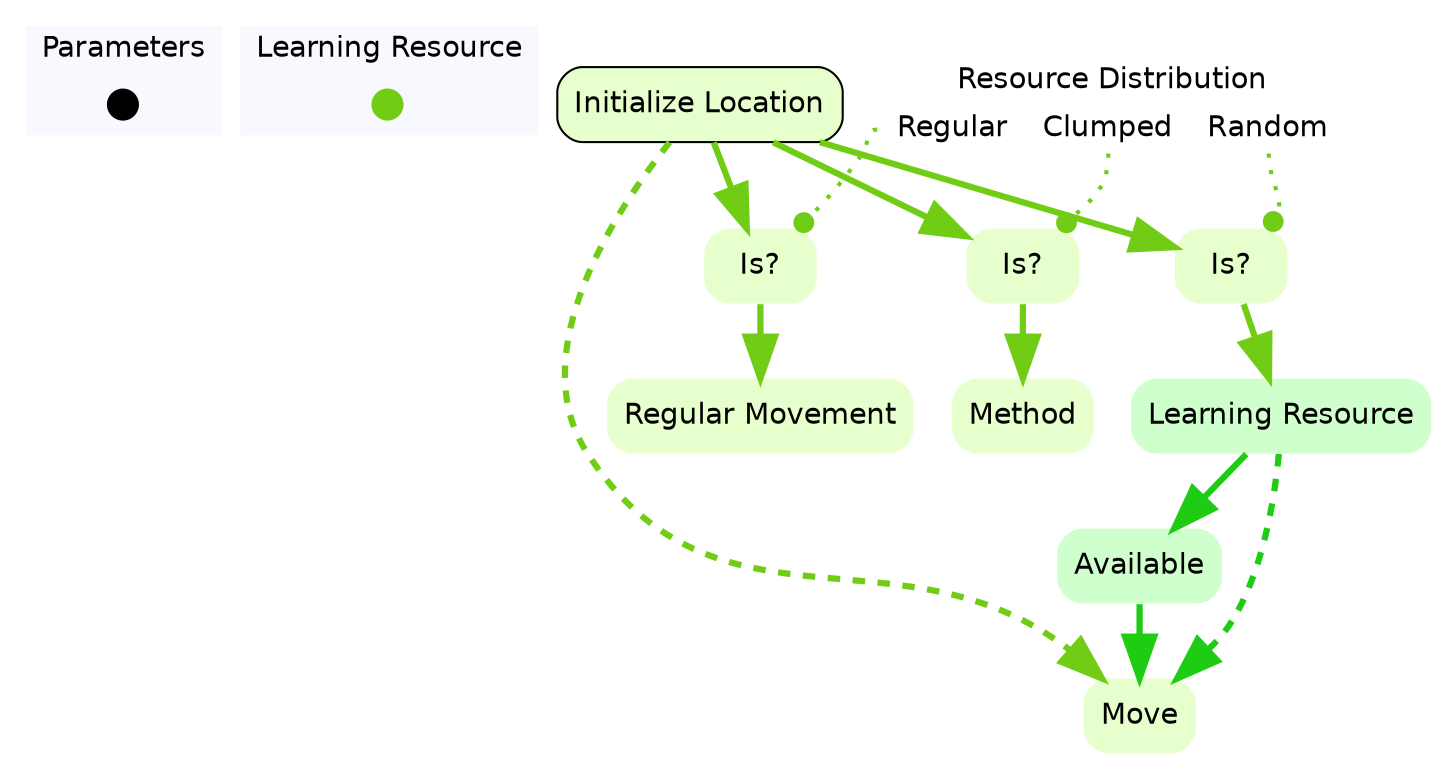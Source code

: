 digraph initializeLocation {

	subgraph clustercontextKey {
		fontname=Helvetica;
		label="Parameters";
		style="filled";
		fillcolor=ghostwhite;
		color=white;
		labeljust=l;
		contextOverview [style=filled,shape=point,fixedsize=true,width=.2,height=.2,fontcolor=white,color="black",label=""];
	}
	subgraph clusterlearningResourceKey {
		fontname=Helvetica;
		nodesep=0.1;
		style="filled";
		fillcolor=ghostwhite;
		label="Learning Resource";
		color=white;
		labeljust=l;
		initializeLocationOverview [fontname=Helvetica,style=filled,shape=point,fixedsize=true,width=.2,height=.2,fontcolor=white,color="0.25, 0.9 , 0.8",label="",URL="learningResource__Overview.svg"];

	}
		spatialResourcesresourceDistributionRecord [shape=record,fontname=Helvetica,style=filled,color=none,fillcolor=white,label="{<spatialResourcesresourceDistribution> Resource Distribution | {<spatialResourcesresourceDistributionregular> Regular|<spatialResourcesresourceDistributionclumped> Clumped|<spatialResourcesresourceDistributionrandom> Random}}"];

//subgraph clusterinitializeLocation {
	//style=filled;
	//color=white;
	//fillcolor="0.0, 0.0, 0.98";
		initializeLocation [shape=box,style="rounded,filled",fontname=Helvetica,color=black,fillcolor="0.25, 0.2, 1.0",label="Initialize Location",URL="learningResource_initializeLocation.svg"];
	initializeLocation ->  randomPlacement [color="0.25, 0.9 , 0.8",penwidth=3.0,arrowsize=2.0];
	initializeLocation ->  regularPlacement [color="0.25, 0.9 , 0.8",penwidth=3.0,arrowsize=2.0];
	initializeLocation ->  clumpedPlacement [color="0.25, 0.9 , 0.8",penwidth=3.0,arrowsize=2.0];
		placeRandom [shape=none,style="rounded,filled",fontname=Helvetica,color="0.25, 0.2, 1.0",label="Move"];
	initializeLocation ->  placeRandom:nw [style=dashed,color="0.25, 0.9 , 0.8",penwidth=3.0,arrowsize=2.0];
	learningResource -> placeRandom:ne [style=dashed,color="0.324, 0.9 , 0.8",penwidth=3.0,arrowsize=2.0];
		method [shape=none,style="rounded,filled",fontname=Helvetica,color="0.25, 0.2, 1.0",label="Method"];
		regularMovement [shape=none,style="rounded,filled",fontname=Helvetica,color="0.25, 0.2, 1.0",label="Regular Movement"];
		clumpedPlacement [shape=none,style="rounded,filled",fontname=Helvetica,color="0.25, 0.2, 1.0",label="Is?"];
	clumpedPlacement ->  method [color="0.25, 0.9 , 0.8",penwidth=3.0,arrowsize=2.0];
		randomPlacement [shape=none,style="rounded,filled",fontname=Helvetica,color="0.25, 0.2, 1.0",label="Is?"];
	randomPlacement ->  learningResource [color="0.25, 0.9 , 0.8",penwidth=3.0,arrowsize=2.0];
		learningResource [shape=none,style="rounded,filled",fontname=Helvetica,color=gray,fillcolor="0.324, 0.2, 1.0",label="Learning Resource"];
	learningResource ->  availableQuery [color="0.324, 0.9 , 0.8",penwidth=3.0,arrowsize=2.0];
		regularPlacement [shape=none,style="rounded,filled",fontname=Helvetica,color="0.25, 0.2, 1.0",label="Is?"];
	regularPlacement ->  regularMovement [color="0.25, 0.9 , 0.8",penwidth=3.0,arrowsize=2.0];
		availableQuery [shape=none,style="rounded,filled",fontname=Helvetica,color="0.324, 0.2, 1.0",label="Available"];
	availableQuery ->  placeRandom [color="0.324, 0.9 , 0.8",penwidth=3.0,arrowsize=2.0];
//}
		spatialResourcesresourceDistributionRecord:spatialResourcesresourceDistributionclumped -> clumpedPlacement:ne [style=dotted,arrowhead=dot,color="0.25, 0.9 , 0.8",penwidth=2.0];
		spatialResourcesresourceDistributionRecord:spatialResourcesresourceDistributionrandom -> randomPlacement:ne [style=dotted,arrowhead=dot,color="0.25, 0.9 , 0.8",penwidth=2.0];
		spatialResourcesresourceDistributionRecord:spatialResourcesresourceDistributionregular -> regularPlacement:ne [style=dotted,arrowhead=dot,color="0.25, 0.9 , 0.8",penwidth=2.0];
}
